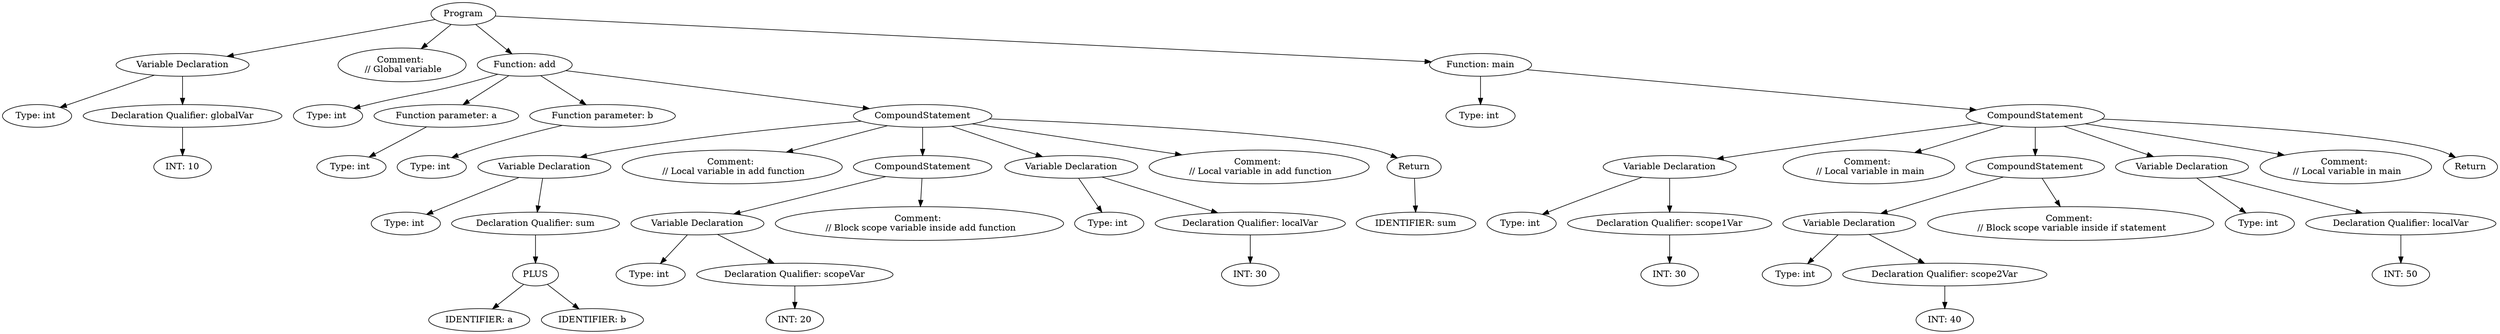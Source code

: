 digraph ExpressionGraph {
3058759392528 [label="Program"];
3058759392528 -> 3058759390224;
3058759390224 [label="Variable Declaration"];
3058759390224 -> 3058759389776;
3058759389776 [label="Type: int "];
3058759390224 -> 3058759390160;
3058759390160 [label="Declaration Qualifier: globalVar"];
3058759390160 -> 3058759389968;
3058759389968 [label="INT: 10"];
3058759392528 -> 3058759390288;
3058759390288 [label="Comment: 
 // Global variable
"];
3058759392528 -> 3058759391056;
3058759391056 [label="Function: add"];
3058759391056 -> 3058759390480;
3058759390480 [label="Type: int "];
3058759390736 [label="Function parameter: a"];
3058759391056 -> 3058759390736;
3058759390736 -> 3058759390672;
3058759390672 [label="Type: int "];
3058759390928 [label="Function parameter: b"];
3058759391056 -> 3058759390928;
3058759390928 -> 3058759390864;
3058759390864 [label="Type: int "];
3058759391056 -> 3058759392784;
3058759392784 [label="CompoundStatement"];
3058759392784 -> 3058759392336;
3058759392336 [label="Variable Declaration"];
3058759392336 -> 3058759391312;
3058759391312 [label="Type: int "];
3058759392336 -> 3058759392272;
3058759392272 [label="Declaration Qualifier: sum"];
3058759392272 -> 3058759392144;
3058759392144 [label="PLUS"];
3058759392144 -> 3058759391952;
3058759392144 -> 3058759392080;
3058759391952 [label="IDENTIFIER: a"];
3058759392080 [label="IDENTIFIER: b"];
3058759392784 -> 3058759392400;
3058759392400 [label="Comment: 
 // Local variable in add function
"];
3058759392784 -> 3058759389456;
3058759389456 [label="CompoundStatement"];
3058759389456 -> 3058759393360;
3058759393360 [label="Variable Declaration"];
3058759393360 -> 3058759392464;
3058759392464 [label="Type: int "];
3058759393360 -> 3058759393296;
3058759393296 [label="Declaration Qualifier: scopeVar"];
3058759393296 -> 3058759393104;
3058759393104 [label="INT: 20"];
3058759389456 -> 3058759393424;
3058759393424 [label="Comment: 
 // Block scope variable inside add function
"];
3058759392784 -> 3058759393680;
3058759393680 [label="Variable Declaration"];
3058759393680 -> 3058759389264;
3058759389264 [label="Type: int "];
3058759393680 -> 3058759393616;
3058759393616 [label="Declaration Qualifier: localVar"];
3058759393616 -> 3058759393488;
3058759393488 [label="INT: 30"];
3058759392784 -> 3058759393744;
3058759393744 [label="Comment: 
 // Local variable in add function
"];
3058759392784 -> 3058759394064;
3058759394064 [label="Return"];
3058759394064 -> 3058759393872;
3058759393872 [label="IDENTIFIER: sum"];
3058759392528 -> 3058759394192;
3058759394192 [label="Function: main"];
3058759394192 -> 3058759392656;
3058759392656 [label="Type: int "];
3058759394192 -> 3058759395472;
3058759395472 [label="CompoundStatement"];
3058759395472 -> 3058759395024;
3058759395024 [label="Variable Declaration"];
3058759395024 -> 3058759394320;
3058759394320 [label="Type: int "];
3058759395024 -> 3058759394960;
3058759394960 [label="Declaration Qualifier: scope1Var"];
3058759394960 -> 3058759394768;
3058759394768 [label="INT: 30"];
3058759395472 -> 3058759395088;
3058759395088 [label="Comment: 
 // Local variable in main
"];
3058759395472 -> 3058759391632;
3058759391632 [label="CompoundStatement"];
3058759391632 -> 3058759396048;
3058759396048 [label="Variable Declaration"];
3058759396048 -> 3058759395152;
3058759395152 [label="Type: int "];
3058759396048 -> 3058759395984;
3058759395984 [label="Declaration Qualifier: scope2Var"];
3058759395984 -> 3058759395792;
3058759395792 [label="INT: 40"];
3058759391632 -> 3058759396112;
3058759396112 [label="Comment: 
 // Block scope variable inside if statement
"];
3058759395472 -> 3058759396368;
3058759396368 [label="Variable Declaration"];
3058759396368 -> 3058759391248;
3058759391248 [label="Type: int "];
3058759396368 -> 3058759396304;
3058759396304 [label="Declaration Qualifier: localVar"];
3058759396304 -> 3058759396176;
3058759396176 [label="INT: 50"];
3058759395472 -> 3058759396432;
3058759396432 [label="Comment: 
 // Local variable in main
"];
3058759395472 -> 3058759396560;
3058759396560 [label="Return"];
}
